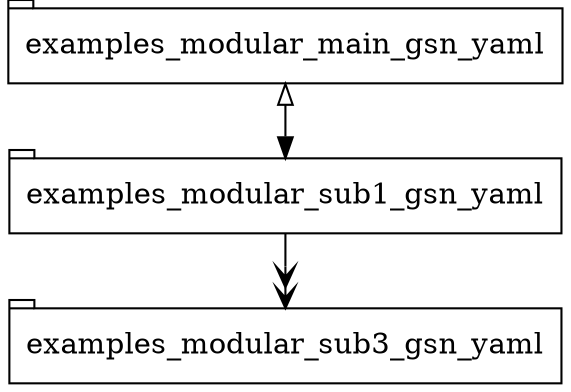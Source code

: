 
digraph "examples_modular_arch_gsn_test_dot" {
  graph [class="gsndiagram", ranksep="equally", newrank="true"]

  ## Elements
  "examples_modular_main_gsn_yaml" [shape="tab", class="gsnmodule gsnmod_examples_modular_main_gsn_yaml"];
  "examples_modular_sub1_gsn_yaml" [shape="tab", class="gsnmodule gsnmod_examples_modular_sub1_gsn_yaml"];
  "examples_modular_sub3_gsn_yaml" [shape="tab", class="gsnmodule gsnmod_examples_modular_sub3_gsn_yaml"];

  ## Relations
  "examples_modular_main_gsn_yaml" -> "examples_modular_sub1_gsn_yaml" [class="gsnedge" dir="both" arrowtail="empty"  arrowhead="normal"];
  "examples_modular_sub1_gsn_yaml" -> "examples_modular_sub3_gsn_yaml" [class="gsnedge" arrowhead="veevee"]; 
}

